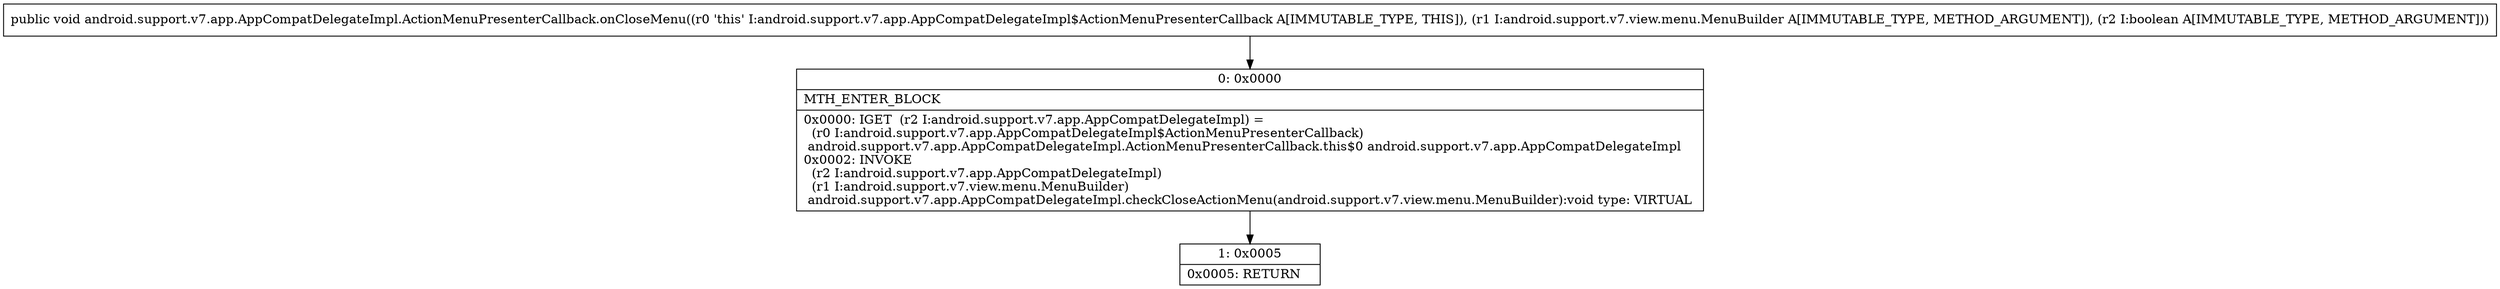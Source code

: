 digraph "CFG forandroid.support.v7.app.AppCompatDelegateImpl.ActionMenuPresenterCallback.onCloseMenu(Landroid\/support\/v7\/view\/menu\/MenuBuilder;Z)V" {
Node_0 [shape=record,label="{0\:\ 0x0000|MTH_ENTER_BLOCK\l|0x0000: IGET  (r2 I:android.support.v7.app.AppCompatDelegateImpl) = \l  (r0 I:android.support.v7.app.AppCompatDelegateImpl$ActionMenuPresenterCallback)\l android.support.v7.app.AppCompatDelegateImpl.ActionMenuPresenterCallback.this$0 android.support.v7.app.AppCompatDelegateImpl \l0x0002: INVOKE  \l  (r2 I:android.support.v7.app.AppCompatDelegateImpl)\l  (r1 I:android.support.v7.view.menu.MenuBuilder)\l android.support.v7.app.AppCompatDelegateImpl.checkCloseActionMenu(android.support.v7.view.menu.MenuBuilder):void type: VIRTUAL \l}"];
Node_1 [shape=record,label="{1\:\ 0x0005|0x0005: RETURN   \l}"];
MethodNode[shape=record,label="{public void android.support.v7.app.AppCompatDelegateImpl.ActionMenuPresenterCallback.onCloseMenu((r0 'this' I:android.support.v7.app.AppCompatDelegateImpl$ActionMenuPresenterCallback A[IMMUTABLE_TYPE, THIS]), (r1 I:android.support.v7.view.menu.MenuBuilder A[IMMUTABLE_TYPE, METHOD_ARGUMENT]), (r2 I:boolean A[IMMUTABLE_TYPE, METHOD_ARGUMENT])) }"];
MethodNode -> Node_0;
Node_0 -> Node_1;
}

